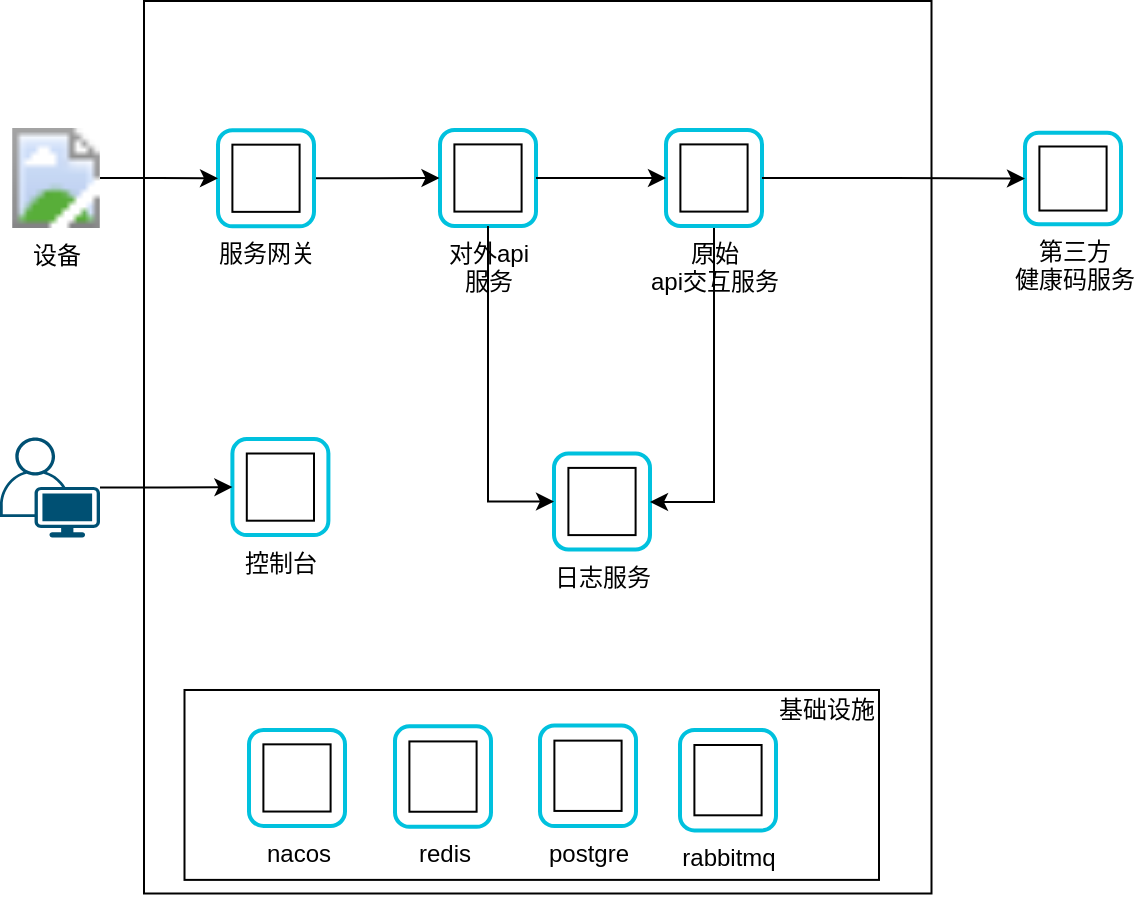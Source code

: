 <mxfile version="20.8.3" type="github">
  <diagram id="YwVwVOlxKDmoOgair0U3" name="第 1 页">
    <mxGraphModel dx="1049" dy="598" grid="1" gridSize="10" guides="1" tooltips="1" connect="1" arrows="1" fold="1" page="1" pageScale="1" pageWidth="827" pageHeight="1169" math="0" shadow="0">
      <root>
        <mxCell id="0" />
        <mxCell id="1" parent="0" />
        <mxCell id="lmyAQFpCmCU9WZ-9HjJ--1" style="group" vertex="1" connectable="0" parent="1">
          <mxGeometry x="105" y="66.5" width="393.75" height="446.25" as="geometry" />
        </mxCell>
        <mxCell id="lmyAQFpCmCU9WZ-9HjJ--2" style="whiteSpace=wrap;html=1;" vertex="1" parent="lmyAQFpCmCU9WZ-9HjJ--1">
          <mxGeometry width="393.75" height="446.25" as="geometry" />
        </mxCell>
        <mxCell id="lmyAQFpCmCU9WZ-9HjJ--3" style="group" vertex="1" connectable="0" parent="lmyAQFpCmCU9WZ-9HjJ--1">
          <mxGeometry x="20.25" y="341.5" width="347.25" height="97.949" as="geometry" />
        </mxCell>
        <mxCell id="lmyAQFpCmCU9WZ-9HjJ--4" style="group" vertex="1" connectable="0" parent="lmyAQFpCmCU9WZ-9HjJ--3">
          <mxGeometry width="347.25" height="97.949" as="geometry" />
        </mxCell>
        <mxCell id="lmyAQFpCmCU9WZ-9HjJ--5" style="whiteSpace=wrap;html=1;" vertex="1" parent="lmyAQFpCmCU9WZ-9HjJ--4">
          <mxGeometry y="2.997" width="347.25" height="94.952" as="geometry" />
        </mxCell>
        <mxCell id="lmyAQFpCmCU9WZ-9HjJ--6" value="基础设施" style="text;html=1;resizable=0;autosize=1;align=center;verticalAlign=middle;points=[];fillColor=none;strokeColor=none;rounded=0;" vertex="1" parent="lmyAQFpCmCU9WZ-9HjJ--4">
          <mxGeometry x="294.25" width="52.5" height="26.25" as="geometry" />
        </mxCell>
        <mxCell id="lmyAQFpCmCU9WZ-9HjJ--7" style="group" vertex="1" connectable="0" parent="lmyAQFpCmCU9WZ-9HjJ--4">
          <mxGeometry x="32.25" y="20.784" width="263.5" height="52.408" as="geometry" />
        </mxCell>
        <mxCell id="lmyAQFpCmCU9WZ-9HjJ--8" value="redis" style="outlineConnect=0;dashed=0;verticalLabelPosition=bottom;verticalAlign=top;align=center;html=1;rounded=1;strokeColor=#00c1de;strokeWidth=2;" vertex="1" sbId="aliyun" slib="aliyunDatabase" title="云数据库Redis版" parent="lmyAQFpCmCU9WZ-9HjJ--7">
          <mxGeometry x="73" y="0.398" width="48" height="50.223" as="geometry" />
        </mxCell>
        <mxCell id="lmyAQFpCmCU9WZ-9HjJ--9" style="verticalLabelPosition=bottom;verticalAlign=top;align=center;html=1;isFixed=1;shape=mxgraph.aliyun.database.apsaradb_for_redis;" vertex="1" parent="lmyAQFpCmCU9WZ-9HjJ--8">
          <mxGeometry x="7.2" y="7.533" width="33.6" height="35.156" as="geometry" />
        </mxCell>
        <mxCell id="lmyAQFpCmCU9WZ-9HjJ--10" value="postgre" style="outlineConnect=0;dashed=0;verticalLabelPosition=bottom;verticalAlign=top;align=center;html=1;rounded=1;strokeColor=#00c1de;strokeWidth=2;" vertex="1" sbId="aliyun" slib="aliyunDatabase" title="云数据库Postgresql" parent="lmyAQFpCmCU9WZ-9HjJ--7">
          <mxGeometry x="145.5" width="48" height="50.223" as="geometry" />
        </mxCell>
        <mxCell id="lmyAQFpCmCU9WZ-9HjJ--11" style="verticalLabelPosition=bottom;verticalAlign=top;align=center;html=1;isFixed=1;shape=mxgraph.aliyun.database.hybriddb_for_postgresql;" vertex="1" parent="lmyAQFpCmCU9WZ-9HjJ--10">
          <mxGeometry x="7.2" y="7.533" width="33.6" height="35.156" as="geometry" />
        </mxCell>
        <mxCell id="lmyAQFpCmCU9WZ-9HjJ--12" value="rabbitmq" style="outlineConnect=0;dashed=0;verticalLabelPosition=bottom;verticalAlign=top;align=center;html=1;rounded=1;strokeColor=#00c1de;strokeWidth=2;" vertex="1" sbId="aliyun" slib="aliyunMiddleware" title="消息队列" parent="lmyAQFpCmCU9WZ-9HjJ--7">
          <mxGeometry x="215.5" y="2.185" width="48" height="50.223" as="geometry" />
        </mxCell>
        <mxCell id="lmyAQFpCmCU9WZ-9HjJ--13" style="verticalLabelPosition=bottom;verticalAlign=top;align=center;html=1;isFixed=1;shape=mxgraph.aliyun.middleware.message_queue;" vertex="1" parent="lmyAQFpCmCU9WZ-9HjJ--12">
          <mxGeometry x="7.2" y="7.533" width="33.6" height="35.156" as="geometry" />
        </mxCell>
        <mxCell id="lmyAQFpCmCU9WZ-9HjJ--14" value="nacos" style="outlineConnect=0;dashed=0;verticalLabelPosition=bottom;verticalAlign=top;align=center;html=1;rounded=1;strokeColor=#00c1de;strokeWidth=2;" vertex="1" sbId="aliyun" slib="aliyunNetworking" title="内容分发服务" parent="lmyAQFpCmCU9WZ-9HjJ--4">
          <mxGeometry x="32.25" y="22.97" width="48" height="48" as="geometry" />
        </mxCell>
        <mxCell id="lmyAQFpCmCU9WZ-9HjJ--15" style="verticalLabelPosition=bottom;verticalAlign=top;align=center;html=1;isFixed=1;shape=mxgraph.aliyun.networking.content_delivery_network;" vertex="1" parent="lmyAQFpCmCU9WZ-9HjJ--14">
          <mxGeometry x="7.2" y="7.2" width="33.6" height="33.6" as="geometry" />
        </mxCell>
        <mxCell id="lmyAQFpCmCU9WZ-9HjJ--16" style="group" vertex="1" connectable="0" parent="1">
          <mxGeometry x="142" y="131" width="272" height="209.75" as="geometry" />
        </mxCell>
        <mxCell id="lmyAQFpCmCU9WZ-9HjJ--17" value="对外api&lt;br&gt;服务" style="outlineConnect=0;dashed=0;verticalLabelPosition=bottom;verticalAlign=top;align=center;html=1;rounded=1;strokeColor=#00c1de;strokeWidth=2;" vertex="1" sbId="aliyun" slib="aliyunElasticComputing" title="云服务器" parent="lmyAQFpCmCU9WZ-9HjJ--16">
          <mxGeometry x="111" width="48" height="48" as="geometry" />
        </mxCell>
        <mxCell id="lmyAQFpCmCU9WZ-9HjJ--18" style="verticalLabelPosition=bottom;verticalAlign=top;align=center;html=1;isFixed=1;shape=mxgraph.aliyun.elastic_computing.elastic_compute_service;" vertex="1" parent="lmyAQFpCmCU9WZ-9HjJ--17">
          <mxGeometry x="7.2" y="7.2" width="33.6" height="33.6" as="geometry" />
        </mxCell>
        <mxCell id="lmyAQFpCmCU9WZ-9HjJ--19" value="控制台" style="outlineConnect=0;dashed=0;verticalLabelPosition=bottom;verticalAlign=top;align=center;html=1;rounded=1;strokeColor=#00c1de;strokeWidth=2;" vertex="1" sbId="aliyun" slib="aliyunElasticComputing" title="云服务器" parent="lmyAQFpCmCU9WZ-9HjJ--16">
          <mxGeometry x="7.2" y="154.55" width="48" height="48" as="geometry" />
        </mxCell>
        <mxCell id="lmyAQFpCmCU9WZ-9HjJ--20" style="verticalLabelPosition=bottom;verticalAlign=top;align=center;html=1;isFixed=1;shape=mxgraph.aliyun.elastic_computing.elastic_compute_service;" vertex="1" parent="lmyAQFpCmCU9WZ-9HjJ--19">
          <mxGeometry x="7.2" y="7.2" width="33.6" height="33.6" as="geometry" />
        </mxCell>
        <mxCell id="lmyAQFpCmCU9WZ-9HjJ--21" style="edgeStyle=orthogonalEdgeStyle;rounded=0;orthogonalLoop=1;jettySize=auto;html=1;" edge="1" parent="lmyAQFpCmCU9WZ-9HjJ--16" source="lmyAQFpCmCU9WZ-9HjJ--22">
          <mxGeometry relative="1" as="geometry">
            <mxPoint x="110.75" y="24" as="targetPoint" />
          </mxGeometry>
        </mxCell>
        <mxCell id="lmyAQFpCmCU9WZ-9HjJ--22" value="服务网关" style="outlineConnect=0;dashed=0;verticalLabelPosition=bottom;verticalAlign=top;align=center;html=1;rounded=1;strokeColor=#00c1de;strokeWidth=2;" vertex="1" sbId="aliyun" slib="aliyunApplicationService" title="api网关" parent="lmyAQFpCmCU9WZ-9HjJ--16">
          <mxGeometry y="0.13" width="48" height="48" as="geometry" />
        </mxCell>
        <mxCell id="lmyAQFpCmCU9WZ-9HjJ--23" style="outlineConnect=0;dashed=0;verticalLabelPosition=bottom;verticalAlign=top;align=center;html=1;isFixed=1;isFixed=1;shape=mxgraph.aliyun.application_service.api_gateway;" vertex="1" parent="lmyAQFpCmCU9WZ-9HjJ--22">
          <mxGeometry x="7.2" y="7.2" width="33.6" height="33.6" as="geometry" />
        </mxCell>
        <mxCell id="lmyAQFpCmCU9WZ-9HjJ--24" value="日志服务" style="outlineConnect=0;dashed=0;verticalLabelPosition=bottom;verticalAlign=top;align=center;html=1;rounded=1;strokeColor=#00c1de;strokeWidth=2;" vertex="1" sbId="aliyun" slib="aliyunAnalysisAndSearch" title="日志服务" parent="lmyAQFpCmCU9WZ-9HjJ--16">
          <mxGeometry x="168" y="161.75" width="48" height="48" as="geometry" />
        </mxCell>
        <mxCell id="lmyAQFpCmCU9WZ-9HjJ--25" style="verticalLabelPosition=bottom;verticalAlign=top;align=center;html=1;isFixed=1;isFixed=1;shape=mxgraph.aliyun.analysis_and_search.log_service;" vertex="1" parent="lmyAQFpCmCU9WZ-9HjJ--24">
          <mxGeometry x="7.2" y="7.2" width="33.6" height="33.6" as="geometry" />
        </mxCell>
        <mxCell id="lmyAQFpCmCU9WZ-9HjJ--26" style="edgeStyle=orthogonalEdgeStyle;rounded=0;orthogonalLoop=1;jettySize=auto;html=1;exitX=0.5;exitY=1;exitDx=0;exitDy=0;entryX=0;entryY=0.5;entryDx=0;entryDy=0;" edge="1" parent="lmyAQFpCmCU9WZ-9HjJ--16" source="lmyAQFpCmCU9WZ-9HjJ--17" target="lmyAQFpCmCU9WZ-9HjJ--24">
          <mxGeometry relative="1" as="geometry">
            <mxPoint x="189.75" y="157.75" as="targetPoint" />
          </mxGeometry>
        </mxCell>
        <mxCell id="lmyAQFpCmCU9WZ-9HjJ--27" style="edgeStyle=orthogonalEdgeStyle;rounded=0;orthogonalLoop=1;jettySize=auto;html=1;" edge="1" parent="lmyAQFpCmCU9WZ-9HjJ--16" source="lmyAQFpCmCU9WZ-9HjJ--28" target="lmyAQFpCmCU9WZ-9HjJ--24">
          <mxGeometry relative="1" as="geometry">
            <Array as="points">
              <mxPoint x="247.75" y="186" />
            </Array>
          </mxGeometry>
        </mxCell>
        <mxCell id="lmyAQFpCmCU9WZ-9HjJ--28" value="原始&lt;br&gt;api交互服务" style="outlineConnect=0;dashed=0;verticalLabelPosition=bottom;verticalAlign=top;align=center;html=1;rounded=1;strokeColor=#00c1de;strokeWidth=2;" vertex="1" sbId="aliyun" slib="aliyunElasticComputing" title="云服务器" parent="lmyAQFpCmCU9WZ-9HjJ--16">
          <mxGeometry x="224" width="48" height="48" as="geometry" />
        </mxCell>
        <mxCell id="lmyAQFpCmCU9WZ-9HjJ--29" style="verticalLabelPosition=bottom;verticalAlign=top;align=center;html=1;isFixed=1;shape=mxgraph.aliyun.elastic_computing.elastic_compute_service;" vertex="1" parent="lmyAQFpCmCU9WZ-9HjJ--28">
          <mxGeometry x="7.2" y="7.2" width="33.6" height="33.6" as="geometry" />
        </mxCell>
        <mxCell id="lmyAQFpCmCU9WZ-9HjJ--30" style="edgeStyle=orthogonalEdgeStyle;rounded=0;orthogonalLoop=1;jettySize=auto;html=1;entryX=0;entryY=0.5;entryDx=0;entryDy=0;" edge="1" parent="lmyAQFpCmCU9WZ-9HjJ--16" source="lmyAQFpCmCU9WZ-9HjJ--17" target="lmyAQFpCmCU9WZ-9HjJ--28">
          <mxGeometry relative="1" as="geometry" />
        </mxCell>
        <mxCell id="lmyAQFpCmCU9WZ-9HjJ--31" style="group" vertex="1" connectable="0" parent="1">
          <mxGeometry x="545.5" y="132.38" width="48" height="45.75" as="geometry" />
        </mxCell>
        <mxCell id="lmyAQFpCmCU9WZ-9HjJ--32" value="第三方&lt;br&gt;健康码服务" style="outlineConnect=0;dashed=0;verticalLabelPosition=bottom;verticalAlign=top;align=center;html=1;rounded=1;strokeColor=#00c1de;strokeWidth=2;" vertex="1" sbId="aliyun" slib="aliyunNetworking" title="云主机" parent="lmyAQFpCmCU9WZ-9HjJ--31">
          <mxGeometry width="48" height="45.75" as="geometry" />
        </mxCell>
        <mxCell id="lmyAQFpCmCU9WZ-9HjJ--33" style="verticalLabelPosition=bottom;verticalAlign=top;align=center;html=1;isFixed=1;shape=mxgraph.aliyun.networking.cloud_hosting;" vertex="1" parent="lmyAQFpCmCU9WZ-9HjJ--32">
          <mxGeometry x="7.2" y="6.863" width="33.6" height="32.025" as="geometry" />
        </mxCell>
        <mxCell id="lmyAQFpCmCU9WZ-9HjJ--34" style="edgeStyle=orthogonalEdgeStyle;rounded=0;orthogonalLoop=1;jettySize=auto;html=1;exitX=1;exitY=0.5;exitDx=0;exitDy=0;entryX=0;entryY=0.5;entryDx=0;entryDy=0;" edge="1" parent="1" source="lmyAQFpCmCU9WZ-9HjJ--28" target="lmyAQFpCmCU9WZ-9HjJ--32">
          <mxGeometry relative="1" as="geometry" />
        </mxCell>
        <mxCell id="lmyAQFpCmCU9WZ-9HjJ--35" style="edgeStyle=orthogonalEdgeStyle;rounded=0;orthogonalLoop=1;jettySize=auto;html=1;entryX=0;entryY=0.5;entryDx=0;entryDy=0;" edge="1" parent="1" source="lmyAQFpCmCU9WZ-9HjJ--36" target="lmyAQFpCmCU9WZ-9HjJ--22">
          <mxGeometry relative="1" as="geometry">
            <mxPoint x="131" y="155" as="targetPoint" />
          </mxGeometry>
        </mxCell>
        <mxCell id="lmyAQFpCmCU9WZ-9HjJ--36" value="设备" style="sketch=0;aspect=fixed;html=1;points=[];align=center;image;fontSize=12;image=draw/img/lib/mscae/Device_Config.svg;" vertex="1" parent="1">
          <mxGeometry x="39" y="130" width="44" height="50" as="geometry" />
        </mxCell>
        <mxCell id="lmyAQFpCmCU9WZ-9HjJ--37" style="edgeStyle=orthogonalEdgeStyle;rounded=0;orthogonalLoop=1;jettySize=auto;html=1;" edge="1" parent="1">
          <mxGeometry relative="1" as="geometry">
            <mxPoint x="149" y="310" as="targetPoint" />
            <mxPoint x="149" y="310" as="sourcePoint" />
          </mxGeometry>
        </mxCell>
        <mxCell id="lmyAQFpCmCU9WZ-9HjJ--38" style="group" vertex="1" connectable="0" parent="1">
          <mxGeometry x="33" y="284.75" width="50" height="50" as="geometry" />
        </mxCell>
        <mxCell id="lmyAQFpCmCU9WZ-9HjJ--39" style="group" vertex="1" connectable="0" parent="lmyAQFpCmCU9WZ-9HjJ--38">
          <mxGeometry width="50" height="50" as="geometry" />
        </mxCell>
        <mxCell id="lmyAQFpCmCU9WZ-9HjJ--40" style="points=[[0.35,0,0],[0.98,0.51,0],[1,0.71,0],[0.67,1,0],[0,0.795,0],[0,0.65,0]];verticalLabelPosition=bottom;sketch=0;html=1;verticalAlign=top;aspect=fixed;align=center;pointerEvents=1;shape=mxgraph.cisco19.user;fillColor=#005073;strokeColor=none;" vertex="1" parent="lmyAQFpCmCU9WZ-9HjJ--39">
          <mxGeometry width="50" height="50" as="geometry" />
        </mxCell>
        <mxCell id="lmyAQFpCmCU9WZ-9HjJ--41" style="edgeStyle=orthogonalEdgeStyle;rounded=0;orthogonalLoop=1;jettySize=auto;html=1;entryX=0;entryY=0.5;entryDx=0;entryDy=0;" edge="1" parent="1" source="lmyAQFpCmCU9WZ-9HjJ--40" target="lmyAQFpCmCU9WZ-9HjJ--19">
          <mxGeometry relative="1" as="geometry">
            <mxPoint x="98" y="25.25" as="targetPoint" />
          </mxGeometry>
        </mxCell>
      </root>
    </mxGraphModel>
  </diagram>
</mxfile>
